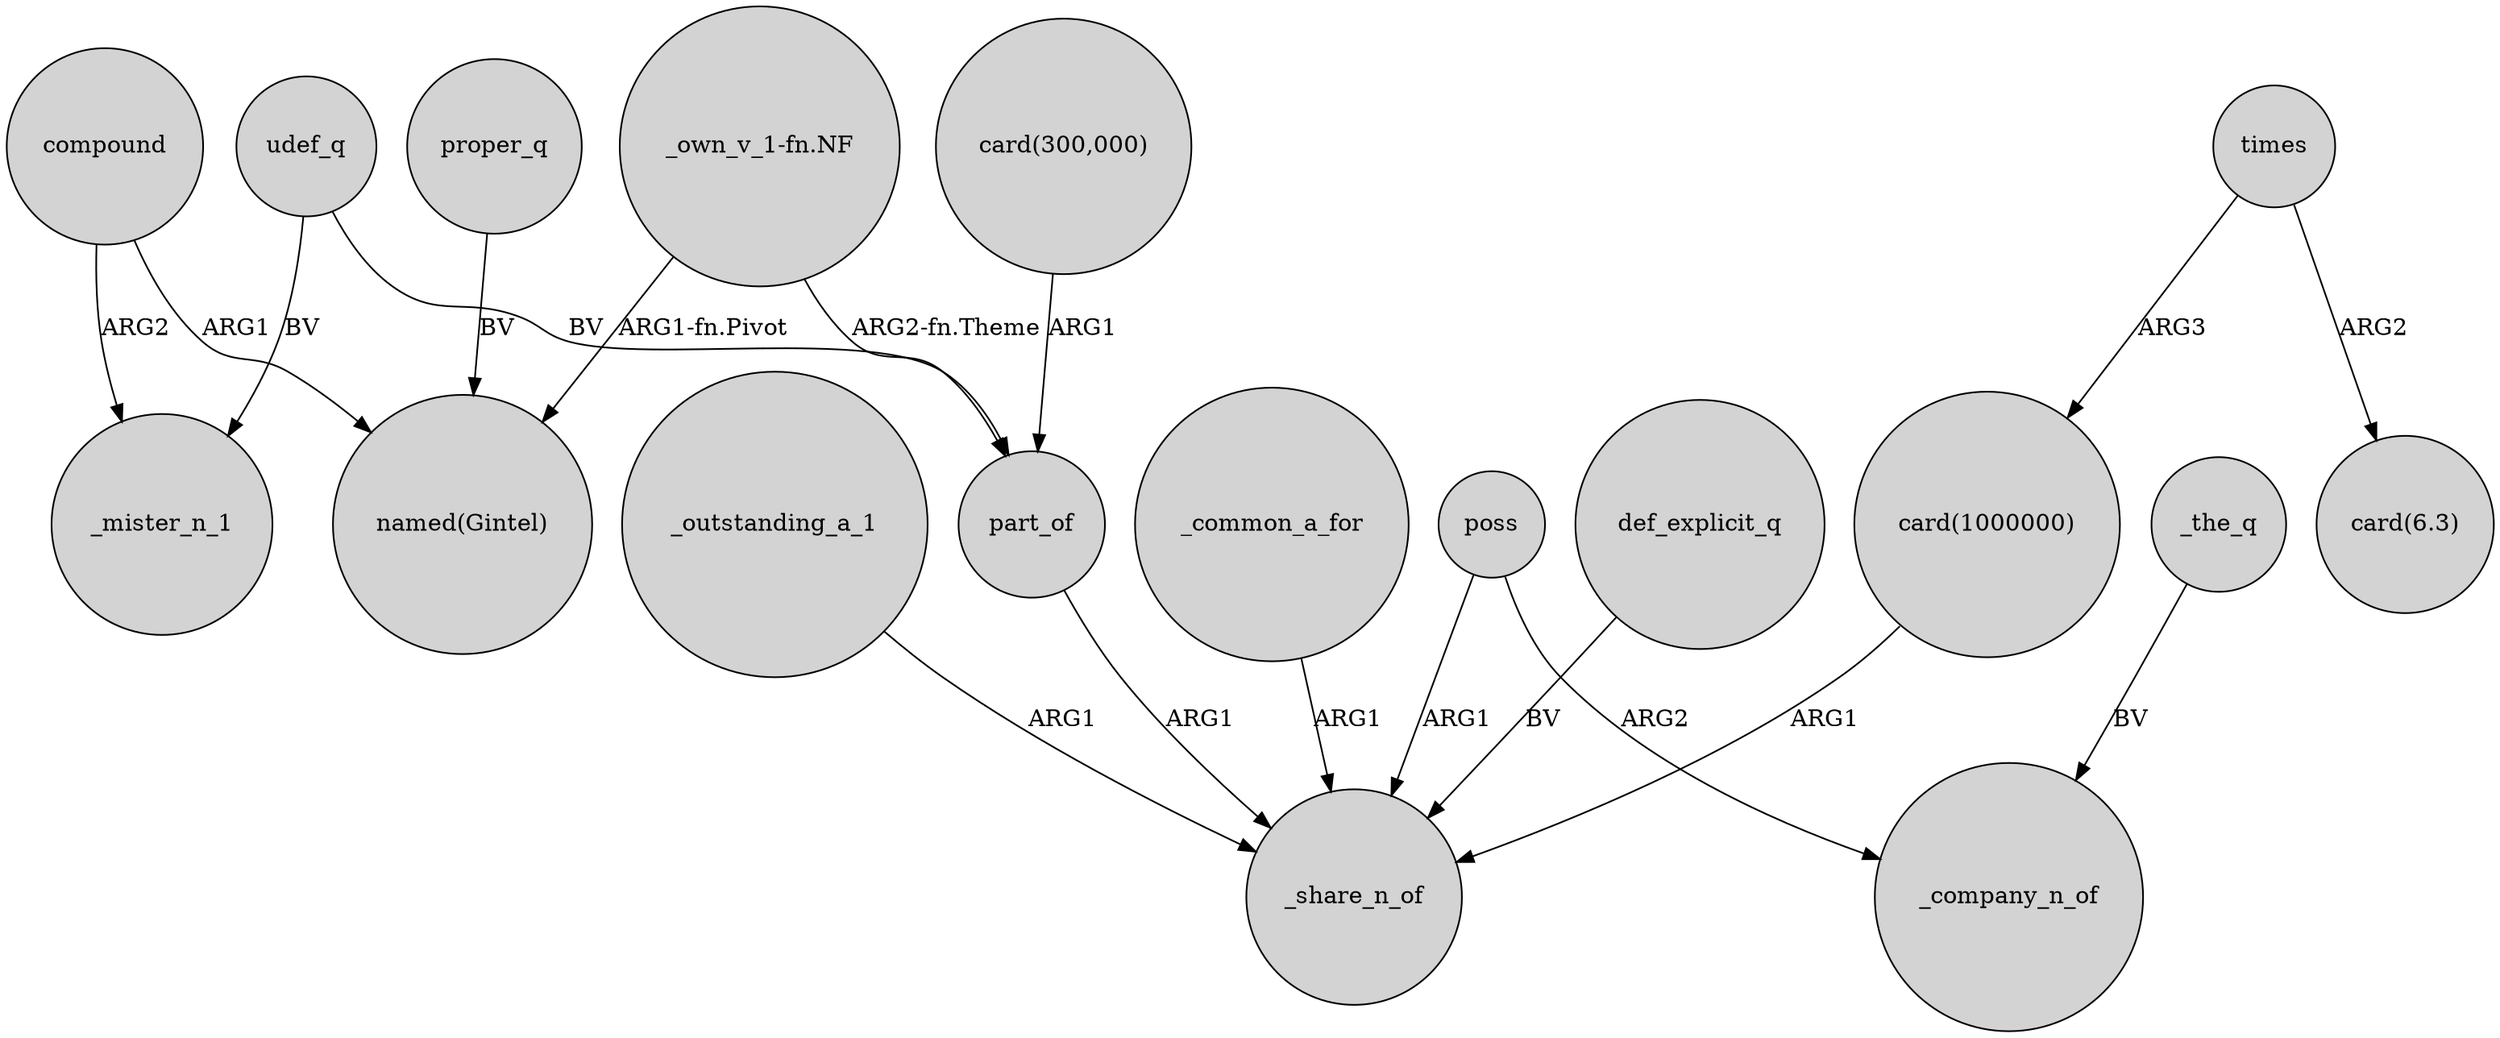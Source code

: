 digraph {
	node [shape=circle style=filled]
	udef_q -> _mister_n_1 [label=BV]
	_common_a_for -> _share_n_of [label=ARG1]
	poss -> _company_n_of [label=ARG2]
	"_own_v_1-fn.NF" -> part_of [label="ARG2-fn.Theme"]
	udef_q -> part_of [label=BV]
	times -> "card(1000000)" [label=ARG3]
	"_own_v_1-fn.NF" -> "named(Gintel)" [label="ARG1-fn.Pivot"]
	proper_q -> "named(Gintel)" [label=BV]
	part_of -> _share_n_of [label=ARG1]
	_the_q -> _company_n_of [label=BV]
	def_explicit_q -> _share_n_of [label=BV]
	poss -> _share_n_of [label=ARG1]
	"card(300,000)" -> part_of [label=ARG1]
	times -> "card(6.3)" [label=ARG2]
	compound -> _mister_n_1 [label=ARG2]
	_outstanding_a_1 -> _share_n_of [label=ARG1]
	"card(1000000)" -> _share_n_of [label=ARG1]
	compound -> "named(Gintel)" [label=ARG1]
}
